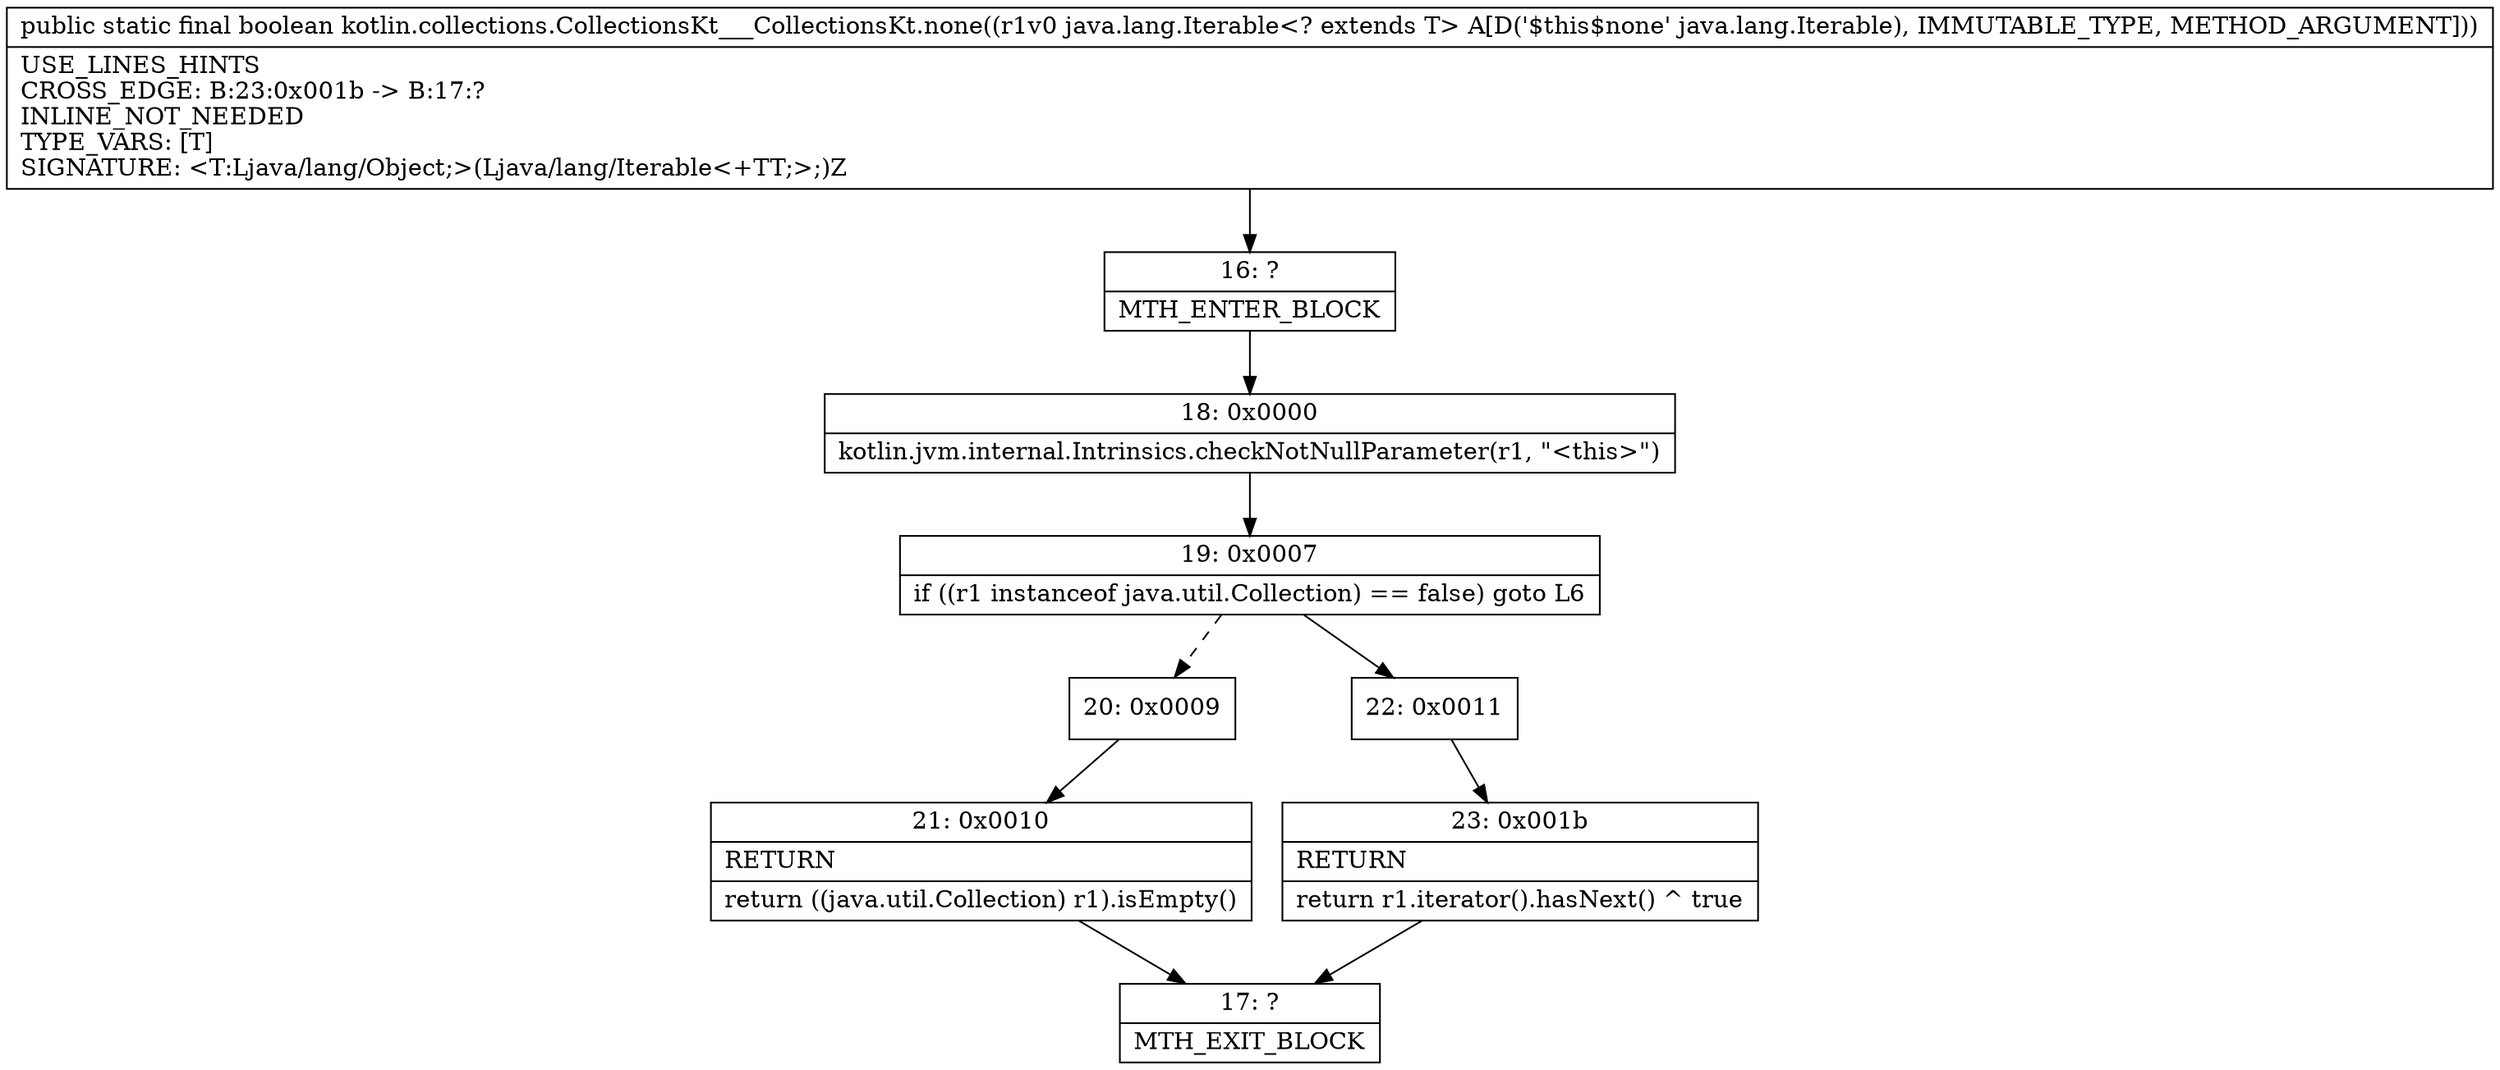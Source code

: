 digraph "CFG forkotlin.collections.CollectionsKt___CollectionsKt.none(Ljava\/lang\/Iterable;)Z" {
Node_16 [shape=record,label="{16\:\ ?|MTH_ENTER_BLOCK\l}"];
Node_18 [shape=record,label="{18\:\ 0x0000|kotlin.jvm.internal.Intrinsics.checkNotNullParameter(r1, \"\<this\>\")\l}"];
Node_19 [shape=record,label="{19\:\ 0x0007|if ((r1 instanceof java.util.Collection) == false) goto L6\l}"];
Node_20 [shape=record,label="{20\:\ 0x0009}"];
Node_21 [shape=record,label="{21\:\ 0x0010|RETURN\l|return ((java.util.Collection) r1).isEmpty()\l}"];
Node_17 [shape=record,label="{17\:\ ?|MTH_EXIT_BLOCK\l}"];
Node_22 [shape=record,label="{22\:\ 0x0011}"];
Node_23 [shape=record,label="{23\:\ 0x001b|RETURN\l|return r1.iterator().hasNext() ^ true\l}"];
MethodNode[shape=record,label="{public static final boolean kotlin.collections.CollectionsKt___CollectionsKt.none((r1v0 java.lang.Iterable\<? extends T\> A[D('$this$none' java.lang.Iterable), IMMUTABLE_TYPE, METHOD_ARGUMENT]))  | USE_LINES_HINTS\lCROSS_EDGE: B:23:0x001b \-\> B:17:?\lINLINE_NOT_NEEDED\lTYPE_VARS: [T]\lSIGNATURE: \<T:Ljava\/lang\/Object;\>(Ljava\/lang\/Iterable\<+TT;\>;)Z\l}"];
MethodNode -> Node_16;Node_16 -> Node_18;
Node_18 -> Node_19;
Node_19 -> Node_20[style=dashed];
Node_19 -> Node_22;
Node_20 -> Node_21;
Node_21 -> Node_17;
Node_22 -> Node_23;
Node_23 -> Node_17;
}

